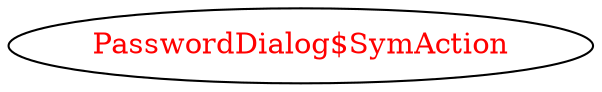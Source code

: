 digraph dependencyGraph {
 concentrate=true;
 ranksep="2.0";
 rankdir="LR"; 
 splines="ortho";
"PasswordDialog$SymAction" [fontcolor="red"];
}